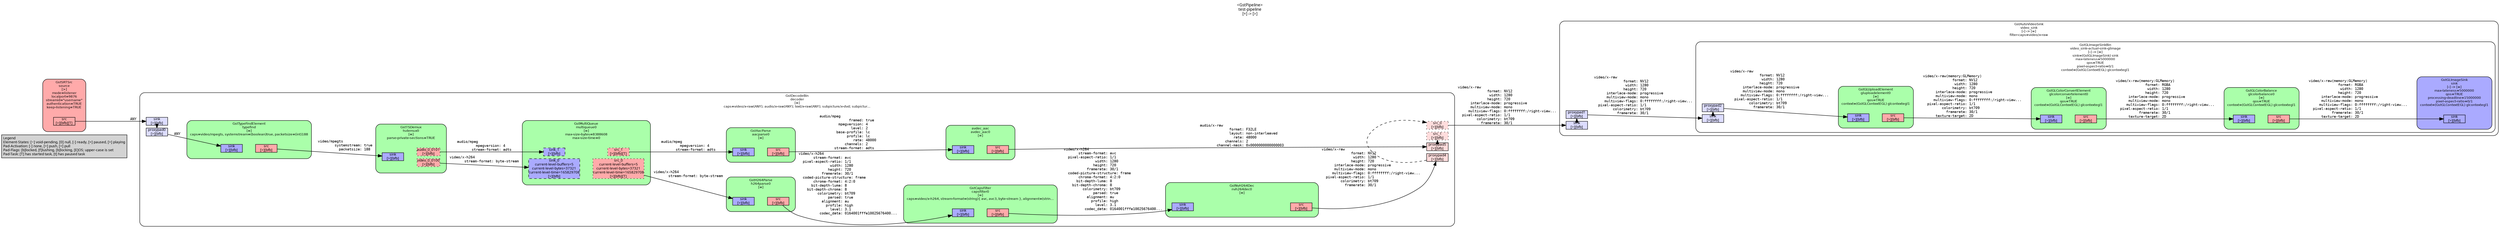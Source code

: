 digraph pipeline {
  rankdir=LR;
  fontname="sans";
  fontsize="10";
  labelloc=t;
  nodesep=.1;
  ranksep=.2;
  label="<GstPipeline>\ntest-pipeline\n[=] -> [>]";
  node [style="filled,rounded", shape=box, fontsize="9", fontname="sans", margin="0.0,0.0"];
  edge [labelfontsize="6", fontsize="9", fontname="monospace"];
  
  legend [
    pos="0,0!",
    margin="0.05,0.05",
    style="filled",
    label="Legend\lElement-States: [~] void-pending, [0] null, [-] ready, [=] paused, [>] playing\lPad-Activation: [-] none, [>] push, [<] pull\lPad-Flags: [b]locked, [f]lushing, [b]locking, [E]OS; upper-case is set\lPad-Task: [T] has started task, [t] has paused task\l",
  ];
  subgraph cluster_video_sink_0x5af8569c3da0 {
    fontname="Bitstream Vera Sans";
    fontsize="8";
    style="filled,rounded";
    color=black;
    label="GstAutoVideoSink\nvideo_sink\n[-] -> [=]\nfilter-caps=video/x-raw";
    subgraph cluster_video_sink_0x5af8569c3da0_sink {
      label="";
      style="invis";
      _proxypad1_0x5af8569c46b0 [color=black, fillcolor="#ddddff", label="proxypad1\n[>][bfb]", height="0.2", style="filled,solid"];
    video_sink_0x5af8569c3da0_sink_0x5af8569c43e0 -> _proxypad1_0x5af8569c46b0 [style=dashed, minlen=0]
      video_sink_0x5af8569c3da0_sink_0x5af8569c43e0 [color=black, fillcolor="#ddddff", label="sink\n[>][bfb]", height="0.2", style="filled,solid"];
    }

    fillcolor="#ffffff";
    subgraph cluster_video_sink_actual_sink_glimage_0x5af8569ea5d0 {
      fontname="Bitstream Vera Sans";
      fontsize="8";
      style="filled,rounded";
      color=black;
      label="GstGLImageSinkBin\nvideo_sink-actual-sink-glimage\n[-] -> [=]\nsink=(GstGLImageSink) sink\nmax-lateness=5000000\nqos=TRUE\npixel-aspect-ratio=0/1\ncontext=(GstGLContextEGL) glcontextegl1";
      subgraph cluster_video_sink_actual_sink_glimage_0x5af8569ea5d0_sink {
        label="";
        style="invis";
        _proxypad2_0x5af856a00450 [color=black, fillcolor="#ddddff", label="proxypad2\n[>][bfb]", height="0.2", style="filled,solid"];
      video_sink_actual_sink_glimage_0x5af8569ea5d0_sink_0x5af8569fe170 -> _proxypad2_0x5af856a00450 [style=dashed, minlen=0]
        video_sink_actual_sink_glimage_0x5af8569ea5d0_sink_0x5af8569fe170 [color=black, fillcolor="#ddddff", label="sink\n[>][bfb]", height="0.2", style="filled,solid"];
      }

      fillcolor="#ffffff";
      subgraph cluster_sink_0x5af8569fd0a0 {
        fontname="Bitstream Vera Sans";
        fontsize="8";
        style="filled,rounded";
        color=black;
        label="GstGLImageSink\nsink\n[-] -> [=]\nmax-lateness=5000000\nqos=TRUE\nprocessing-deadline=15000000\npixel-aspect-ratio=0/1\ncontext=(GstGLContextEGL) glcontextegl1";
        subgraph cluster_sink_0x5af8569fd0a0_sink {
          label="";
          style="invis";
          sink_0x5af8569fd0a0_sink_0x5af856a00ea0 [color=black, fillcolor="#aaaaff", label="sink\n[>][bfb]", height="0.2", style="filled,solid"];
        }

        fillcolor="#aaaaff";
      }

      subgraph cluster_glcolorbalance0_0x5af8569fa650 {
        fontname="Bitstream Vera Sans";
        fontsize="8";
        style="filled,rounded";
        color=black;
        label="GstGLColorBalance\nglcolorbalance0\n[=]\nqos=TRUE\ncontext=(GstGLContextEGL) glcontextegl1";
        subgraph cluster_glcolorbalance0_0x5af8569fa650_sink {
          label="";
          style="invis";
          glcolorbalance0_0x5af8569fa650_sink_0x5af8569fab60 [color=black, fillcolor="#aaaaff", label="sink\n[>][bfb]", height="0.2", style="filled,solid"];
        }

        subgraph cluster_glcolorbalance0_0x5af8569fa650_src {
          label="";
          style="invis";
          glcolorbalance0_0x5af8569fa650_src_0x5af8569faf40 [color=black, fillcolor="#ffaaaa", label="src\n[>][bfb]", height="0.2", style="filled,solid"];
        }

        glcolorbalance0_0x5af8569fa650_sink_0x5af8569fab60 -> glcolorbalance0_0x5af8569fa650_src_0x5af8569faf40 [style="invis"];
        fillcolor="#aaffaa";
      }

      glcolorbalance0_0x5af8569fa650_src_0x5af8569faf40 -> sink_0x5af8569fd0a0_sink_0x5af856a00ea0 [label="video/x-raw(memory:GLMemory)\l              format: RGBA\l               width: 1280\l              height: 720\l      interlace-mode: progressive\l      multiview-mode: mono\l     multiview-flags: 0:ffffffff:/right-view...\l  pixel-aspect-ratio: 1/1\l           framerate: 30/1\l      texture-target: 2D\l"]
      subgraph cluster_glcolorconvertelement0_0x5af8569f5700 {
        fontname="Bitstream Vera Sans";
        fontsize="8";
        style="filled,rounded";
        color=black;
        label="GstGLColorConvertElement\nglcolorconvertelement0\n[=]\nqos=TRUE\ncontext=(GstGLContextEGL) glcontextegl1";
        subgraph cluster_glcolorconvertelement0_0x5af8569f5700_sink {
          label="";
          style="invis";
          glcolorconvertelement0_0x5af8569f5700_sink_0x5af8569f7be0 [color=black, fillcolor="#aaaaff", label="sink\n[>][bfb]", height="0.2", style="filled,solid"];
        }

        subgraph cluster_glcolorconvertelement0_0x5af8569f5700_src {
          label="";
          style="invis";
          glcolorconvertelement0_0x5af8569f5700_src_0x5af8569f7f40 [color=black, fillcolor="#ffaaaa", label="src\n[>][bfb]", height="0.2", style="filled,solid"];
        }

        glcolorconvertelement0_0x5af8569f5700_sink_0x5af8569f7be0 -> glcolorconvertelement0_0x5af8569f5700_src_0x5af8569f7f40 [style="invis"];
        fillcolor="#aaffaa";
      }

      glcolorconvertelement0_0x5af8569f5700_src_0x5af8569f7f40 -> glcolorbalance0_0x5af8569fa650_sink_0x5af8569fab60 [label="video/x-raw(memory:GLMemory)\l              format: RGBA\l               width: 1280\l              height: 720\l      interlace-mode: progressive\l      multiview-mode: mono\l     multiview-flags: 0:ffffffff:/right-view...\l  pixel-aspect-ratio: 1/1\l           framerate: 30/1\l      texture-target: 2D\l"]
      subgraph cluster_gluploadelement0_0x5af8569f1610 {
        fontname="Bitstream Vera Sans";
        fontsize="8";
        style="filled,rounded";
        color=black;
        label="GstGLUploadElement\ngluploadelement0\n[=]\nqos=TRUE\ncontext=(GstGLContextEGL) glcontextegl1";
        subgraph cluster_gluploadelement0_0x5af8569f1610_sink {
          label="";
          style="invis";
          gluploadelement0_0x5af8569f1610_sink_0x5af8569f1940 [color=black, fillcolor="#aaaaff", label="sink\n[>][bfb]", height="0.2", style="filled,solid"];
        }

        subgraph cluster_gluploadelement0_0x5af8569f1610_src {
          label="";
          style="invis";
          gluploadelement0_0x5af8569f1610_src_0x5af8569f1c10 [color=black, fillcolor="#ffaaaa", label="src\n[>][bfb]", height="0.2", style="filled,solid"];
        }

        gluploadelement0_0x5af8569f1610_sink_0x5af8569f1940 -> gluploadelement0_0x5af8569f1610_src_0x5af8569f1c10 [style="invis"];
        fillcolor="#aaffaa";
      }

      _proxypad2_0x5af856a00450 -> gluploadelement0_0x5af8569f1610_sink_0x5af8569f1940 [label="video/x-raw\l              format: NV12\l               width: 1280\l              height: 720\l      interlace-mode: progressive\l      multiview-mode: mono\l     multiview-flags: 0:ffffffff:/right-view...\l  pixel-aspect-ratio: 1/1\l         colorimetry: bt709\l           framerate: 30/1\l"]
      gluploadelement0_0x5af8569f1610_src_0x5af8569f1c10 -> glcolorconvertelement0_0x5af8569f5700_sink_0x5af8569f7be0 [label="video/x-raw(memory:GLMemory)\l              format: NV12\l               width: 1280\l              height: 720\l      interlace-mode: progressive\l      multiview-mode: mono\l     multiview-flags: 0:ffffffff:/right-view...\l  pixel-aspect-ratio: 1/1\l         colorimetry: bt709\l           framerate: 30/1\l      texture-target: 2D\l"]
    }

    _proxypad1_0x5af8569c46b0 -> video_sink_actual_sink_glimage_0x5af8569ea5d0_sink_0x5af8569fe170 [label="video/x-raw\l              format: NV12\l               width: 1280\l              height: 720\l      interlace-mode: progressive\l      multiview-mode: mono\l     multiview-flags: 0:ffffffff:/right-view...\l  pixel-aspect-ratio: 1/1\l         colorimetry: bt709\l           framerate: 30/1\l"]
  }

  subgraph cluster_decoder_0x5af8569ba840 {
    fontname="Bitstream Vera Sans";
    fontsize="8";
    style="filled,rounded";
    color=black;
    label="GstDecodeBin\ndecoder\n[=]\ncaps=video/x-raw(ANY); audio/x-raw(ANY); text/x-raw(ANY); subpicture/x-dvd; subpictur…";
    subgraph cluster_decoder_0x5af8569ba840_sink {
      label="";
      style="invis";
      _proxypad0_0x5af8569c1240 [color=black, fillcolor="#ddddff", label="proxypad0\n[>][bfb]", height="0.2", style="filled,solid"];
    decoder_0x5af8569ba840_sink_0x5af8569c0f70 -> _proxypad0_0x5af8569c1240 [style=dashed, minlen=0]
      decoder_0x5af8569ba840_sink_0x5af8569c0f70 [color=black, fillcolor="#ddddff", label="sink\n[>][bfb]", height="0.2", style="filled,solid"];
    }

    subgraph cluster_decoder_0x5af8569ba840_src {
      label="";
      style="invis";
      _proxypad4_0x7950900b0be0 [color=black, fillcolor="#ffdddd", label="proxypad4\n[>][bfb]", height="0.2", style="filled,solid"];
    _proxypad4_0x7950900b0be0 -> decoder_0x5af8569ba840_src_0_0x7950900b08f0 [style=dashed, minlen=0]
      decoder_0x5af8569ba840_src_0_0x7950900b08f0 [color=black, fillcolor="#ffdddd", label="src_0\n[>][bfb]", height="0.2", style="filled,dotted"];
      _proxypad5_0x7950900f9f30 [color=black, fillcolor="#ffdddd", label="proxypad5\n[>][bfb]", height="0.2", style="filled,solid"];
    _proxypad5_0x7950900f9f30 -> decoder_0x5af8569ba840_src_1_0x7950900f77b0 [style=dashed, minlen=0]
      decoder_0x5af8569ba840_src_1_0x7950900f77b0 [color=black, fillcolor="#ffdddd", label="src_1\n[>][bfb]", height="0.2", style="filled,dotted"];
    }

    decoder_0x5af8569ba840_sink_0x5af8569c0f70 -> decoder_0x5af8569ba840_src_0_0x7950900b08f0 [style="invis"];
    fillcolor="#ffffff";
    subgraph cluster_avdec_aac0_0x79508009b9b0 {
      fontname="Bitstream Vera Sans";
      fontsize="8";
      style="filled,rounded";
      color=black;
      label="avdec_aac\navdec_aac0\n[=]";
      subgraph cluster_avdec_aac0_0x79508009b9b0_sink {
        label="";
        style="invis";
        avdec_aac0_0x79508009b9b0_sink_0x79508009bf30 [color=black, fillcolor="#aaaaff", label="sink\n[>][bfb]", height="0.2", style="filled,solid"];
      }

      subgraph cluster_avdec_aac0_0x79508009b9b0_src {
        label="";
        style="invis";
        avdec_aac0_0x79508009b9b0_src_0x79508009c1a0 [color=black, fillcolor="#ffaaaa", label="src\n[>][bfb]", height="0.2", style="filled,solid"];
      }

      avdec_aac0_0x79508009b9b0_sink_0x79508009bf30 -> avdec_aac0_0x79508009b9b0_src_0x79508009c1a0 [style="invis"];
      fillcolor="#aaffaa";
    }

    avdec_aac0_0x79508009b9b0_src_0x79508009c1a0 -> _proxypad5_0x7950900f9f30 [label="audio/x-raw\l              format: F32LE\l              layout: non-interleaved\l                rate: 48000\l            channels: 2\l        channel-mask: 0x0000000000000003\l"]
    subgraph cluster_nvh264dec0_0x795088502360 {
      fontname="Bitstream Vera Sans";
      fontsize="8";
      style="filled,rounded";
      color=black;
      label="GstNvH264Dec\nnvh264dec0\n[=]";
      subgraph cluster_nvh264dec0_0x795088502360_sink {
        label="";
        style="invis";
        nvh264dec0_0x795088502360_sink_0x7950885ee7d0 [color=black, fillcolor="#aaaaff", label="sink\n[>][bfb]", height="0.2", style="filled,solid"];
      }

      subgraph cluster_nvh264dec0_0x795088502360_src {
        label="";
        style="invis";
        nvh264dec0_0x795088502360_src_0x7950885eea20 [color=black, fillcolor="#ffaaaa", label="src\n[>][bfb]", height="0.2", style="filled,solid"];
      }

      nvh264dec0_0x795088502360_sink_0x7950885ee7d0 -> nvh264dec0_0x795088502360_src_0x7950885eea20 [style="invis"];
      fillcolor="#aaffaa";
    }

    nvh264dec0_0x795088502360_src_0x7950885eea20 -> _proxypad4_0x7950900b0be0 [label="video/x-raw\l              format: NV12\l               width: 1280\l              height: 720\l      interlace-mode: progressive\l      multiview-mode: mono\l     multiview-flags: 0:ffffffff:/right-view...\l  pixel-aspect-ratio: 1/1\l         colorimetry: bt709\l           framerate: 30/1\l"]
    subgraph cluster_aacparse0_0x7950900fc1e0 {
      fontname="Bitstream Vera Sans";
      fontsize="8";
      style="filled,rounded";
      color=black;
      label="GstAacParse\naacparse0\n[=]";
      subgraph cluster_aacparse0_0x7950900fc1e0_sink {
        label="";
        style="invis";
        aacparse0_0x7950900fc1e0_sink_0x7950900fc4f0 [color=black, fillcolor="#aaaaff", label="sink\n[>][bfb]", height="0.2", style="filled,solid"];
      }

      subgraph cluster_aacparse0_0x7950900fc1e0_src {
        label="";
        style="invis";
        aacparse0_0x7950900fc1e0_src_0x7950900fc8d0 [color=black, fillcolor="#ffaaaa", label="src\n[>][bfb]", height="0.2", style="filled,solid"];
      }

      aacparse0_0x7950900fc1e0_sink_0x7950900fc4f0 -> aacparse0_0x7950900fc1e0_src_0x7950900fc8d0 [style="invis"];
      fillcolor="#aaffaa";
    }

    aacparse0_0x7950900fc1e0_src_0x7950900fc8d0 -> avdec_aac0_0x79508009b9b0_sink_0x79508009bf30 [label="audio/mpeg\l              framed: true\l         mpegversion: 4\l               level: 2\l        base-profile: lc\l             profile: lc\l                rate: 48000\l            channels: 2\l       stream-format: adts\l"]
    subgraph cluster_capsfilter0_0x7950900bafa0 {
      fontname="Bitstream Vera Sans";
      fontsize="8";
      style="filled,rounded";
      color=black;
      label="GstCapsFilter\ncapsfilter0\n[=]\ncaps=video/x-h264, stream-format=(string){ avc, avc3, byte-stream }, alignment=(strin…";
      subgraph cluster_capsfilter0_0x7950900bafa0_sink {
        label="";
        style="invis";
        capsfilter0_0x7950900bafa0_sink_0x7950900bb2a0 [color=black, fillcolor="#aaaaff", label="sink\n[>][bfb]", height="0.2", style="filled,solid"];
      }

      subgraph cluster_capsfilter0_0x7950900bafa0_src {
        label="";
        style="invis";
        capsfilter0_0x7950900bafa0_src_0x7950900bb680 [color=black, fillcolor="#ffaaaa", label="src\n[>][bfb]", height="0.2", style="filled,solid"];
      }

      capsfilter0_0x7950900bafa0_sink_0x7950900bb2a0 -> capsfilter0_0x7950900bafa0_src_0x7950900bb680 [style="invis"];
      fillcolor="#aaffaa";
    }

    capsfilter0_0x7950900bafa0_src_0x7950900bb680 -> nvh264dec0_0x795088502360_sink_0x7950885ee7d0 [label="video/x-h264\l       stream-format: avc\l  pixel-aspect-ratio: 1/1\l               width: 1280\l              height: 720\l           framerate: 30/1\l  coded-picture-structure: frame\l       chroma-format: 4:2:0\l      bit-depth-luma: 8\l    bit-depth-chroma: 8\l         colorimetry: bt709\l              parsed: true\l           alignment: au\l             profile: high\l               level: 3.1\l          codec_data: 0164001fffe10025676400...\l"]
    subgraph cluster_h264parse0_0x7950900b5970 {
      fontname="Bitstream Vera Sans";
      fontsize="8";
      style="filled,rounded";
      color=black;
      label="GstH264Parse\nh264parse0\n[=]";
      subgraph cluster_h264parse0_0x7950900b5970_sink {
        label="";
        style="invis";
        h264parse0_0x7950900b5970_sink_0x7950900b67d0 [color=black, fillcolor="#aaaaff", label="sink\n[>][bfb]", height="0.2", style="filled,solid"];
      }

      subgraph cluster_h264parse0_0x7950900b5970_src {
        label="";
        style="invis";
        h264parse0_0x7950900b5970_src_0x7950900b6bb0 [color=black, fillcolor="#ffaaaa", label="src\n[>][bfb]", height="0.2", style="filled,solid"];
      }

      h264parse0_0x7950900b5970_sink_0x7950900b67d0 -> h264parse0_0x7950900b5970_src_0x7950900b6bb0 [style="invis"];
      fillcolor="#aaffaa";
    }

    h264parse0_0x7950900b5970_src_0x7950900b6bb0 -> capsfilter0_0x7950900bafa0_sink_0x7950900bb2a0 [label="video/x-h264\l       stream-format: avc\l  pixel-aspect-ratio: 1/1\l               width: 1280\l              height: 720\l           framerate: 30/1\l  coded-picture-structure: frame\l       chroma-format: 4:2:0\l      bit-depth-luma: 8\l    bit-depth-chroma: 8\l         colorimetry: bt709\l              parsed: true\l           alignment: au\l             profile: high\l               level: 3.1\l          codec_data: 0164001fffe10025676400...\l"]
    subgraph cluster_multiqueue0_0x7950900b0450 {
      fontname="Bitstream Vera Sans";
      fontsize="8";
      style="filled,rounded";
      color=black;
      label="GstMultiQueue\nmultiqueue0\n[=]\nmax-size-bytes=8388608\nmax-size-time=0";
      subgraph cluster_multiqueue0_0x7950900b0450_sink {
        label="";
        style="invis";
        multiqueue0_0x7950900b0450_sink_0_0x7950900b1df0 [color=black, fillcolor="#aaaaff", label="sink_0\ncurrent-level-buffers=5\ncurrent-level-bytes=37321\ncurrent-level-time=165829708\n[>][bfb]", height="0.2", style="filled,dashed"];
        multiqueue0_0x7950900b0450_sink_1_0x7950900fa290 [color=black, fillcolor="#aaaaff", label="sink_1\n[>][bfb]", height="0.2", style="filled,dashed"];
      }

      subgraph cluster_multiqueue0_0x7950900b0450_src {
        label="";
        style="invis";
        multiqueue0_0x7950900b0450_src_0_0x7950900b2320 [color=black, fillcolor="#ffaaaa", label="src_0\ncurrent-level-buffers=5\ncurrent-level-bytes=37321\ncurrent-level-time=165829708\n[>][bfb][T]", height="0.2", style="filled,dotted"];
        multiqueue0_0x7950900b0450_src_1_0x7950900fa4f0 [color=black, fillcolor="#ffaaaa", label="src_1\n[>][bfb][T]", height="0.2", style="filled,dotted"];
      }

      multiqueue0_0x7950900b0450_sink_0_0x7950900b1df0 -> multiqueue0_0x7950900b0450_src_0_0x7950900b2320 [style="invis"];
      fillcolor="#aaffaa";
    }

    multiqueue0_0x7950900b0450_src_0_0x7950900b2320 -> h264parse0_0x7950900b5970_sink_0x7950900b67d0 [label="video/x-h264\l       stream-format: byte-stream\l"]
    multiqueue0_0x7950900b0450_src_1_0x7950900fa4f0 -> aacparse0_0x7950900fc1e0_sink_0x7950900fc4f0 [label="audio/mpeg\l         mpegversion: 4\l       stream-format: adts\l"]
    subgraph cluster_tsdemux0_0x795090088680 {
      fontname="Bitstream Vera Sans";
      fontsize="8";
      style="filled,rounded";
      color=black;
      label="GstTSDemux\ntsdemux0\n[=]\nparse-private-sections=TRUE";
      subgraph cluster_tsdemux0_0x795090088680_sink {
        label="";
        style="invis";
        tsdemux0_0x795090088680_sink_0x795090088b80 [color=black, fillcolor="#aaaaff", label="sink\n[>][bfb]", height="0.2", style="filled,solid"];
      }

      subgraph cluster_tsdemux0_0x795090088680_src {
        label="";
        style="invis";
        tsdemux0_0x795090088680_video_0_0100_0x7950900017e0 [color=black, fillcolor="#ffaaaa", label="video_0_0100\n[>][bfb]", height="0.2", style="filled,dotted"];
        tsdemux0_0x795090088680_audio_0_0101_0x795090002390 [color=black, fillcolor="#ffaaaa", label="audio_0_0101\n[>][bfb]", height="0.2", style="filled,dotted"];
      }

      tsdemux0_0x795090088680_sink_0x795090088b80 -> tsdemux0_0x795090088680_video_0_0100_0x7950900017e0 [style="invis"];
      fillcolor="#aaffaa";
    }

    tsdemux0_0x795090088680_video_0_0100_0x7950900017e0 -> multiqueue0_0x7950900b0450_sink_0_0x7950900b1df0 [label="video/x-h264\l       stream-format: byte-stream\l"]
    tsdemux0_0x795090088680_audio_0_0101_0x795090002390 -> multiqueue0_0x7950900b0450_sink_1_0x7950900fa290 [label="audio/mpeg\l         mpegversion: 4\l       stream-format: adts\l"]
    subgraph cluster_typefind_0x5af8566e1800 {
      fontname="Bitstream Vera Sans";
      fontsize="8";
      style="filled,rounded";
      color=black;
      label="GstTypeFindElement\ntypefind\n[=]\ncaps=video/mpegts, systemstream=(boolean)true, packetsize=(int)188";
      subgraph cluster_typefind_0x5af8566e1800_sink {
        label="";
        style="invis";
        typefind_0x5af8566e1800_sink_0x5af8569bf700 [color=black, fillcolor="#aaaaff", label="sink\n[>][bfb]", height="0.2", style="filled,solid"];
      }

      subgraph cluster_typefind_0x5af8566e1800_src {
        label="";
        style="invis";
        typefind_0x5af8566e1800_src_0x5af8569bf950 [color=black, fillcolor="#ffaaaa", label="src\n[>][bfb]", height="0.2", style="filled,solid"];
      }

      typefind_0x5af8566e1800_sink_0x5af8569bf700 -> typefind_0x5af8566e1800_src_0x5af8569bf950 [style="invis"];
      fillcolor="#aaffaa";
    }

    _proxypad0_0x5af8569c1240 -> typefind_0x5af8566e1800_sink_0x5af8569bf700 [label="ANY"]
    typefind_0x5af8566e1800_src_0x5af8569bf950 -> tsdemux0_0x795090088680_sink_0x795090088b80 [label="video/mpegts\l        systemstream: true\l          packetsize: 188\l"]
  }

  decoder_0x5af8569ba840_src_0_0x7950900b08f0 -> video_sink_0x5af8569c3da0_sink_0x5af8569c43e0 [label="video/x-raw\l              format: NV12\l               width: 1280\l              height: 720\l      interlace-mode: progressive\l      multiview-mode: mono\l     multiview-flags: 0:ffffffff:/right-view...\l  pixel-aspect-ratio: 1/1\l         colorimetry: bt709\l           framerate: 30/1\l"]
  subgraph cluster_source_0x5af8569a0ed0 {
    fontname="Bitstream Vera Sans";
    fontsize="8";
    style="filled,rounded";
    color=black;
    label="GstSRTSrc\nsource\n[>]\nmode=listener\nlocalport=9876\nstreamid=\"username\"\nauthentication=TRUE\nkeep-listening=TRUE";
    subgraph cluster_source_0x5af8569a0ed0_src {
      label="";
      style="invis";
      source_0x5af8569a0ed0_src_0x5af8569a11e0 [color=black, fillcolor="#ffaaaa", label="src\n[>][bfb][T]", height="0.2", style="filled,solid"];
    }

    fillcolor="#ffaaaa";
  }

  source_0x5af8569a0ed0_src_0x5af8569a11e0 -> decoder_0x5af8569ba840_sink_0x5af8569c0f70 [label="ANY"]
}
